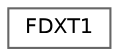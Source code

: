 digraph "Graphical Class Hierarchy"
{
 // INTERACTIVE_SVG=YES
 // LATEX_PDF_SIZE
  bgcolor="transparent";
  edge [fontname=Helvetica,fontsize=10,labelfontname=Helvetica,labelfontsize=10];
  node [fontname=Helvetica,fontsize=10,shape=box,height=0.2,width=0.4];
  rankdir="LR";
  Node0 [id="Node000000",label="FDXT1",height=0.2,width=0.4,color="grey40", fillcolor="white", style="filled",URL="$d2/d67/structFDXT1.html",tooltip="Structure encompassing single DXT1 block."];
}
